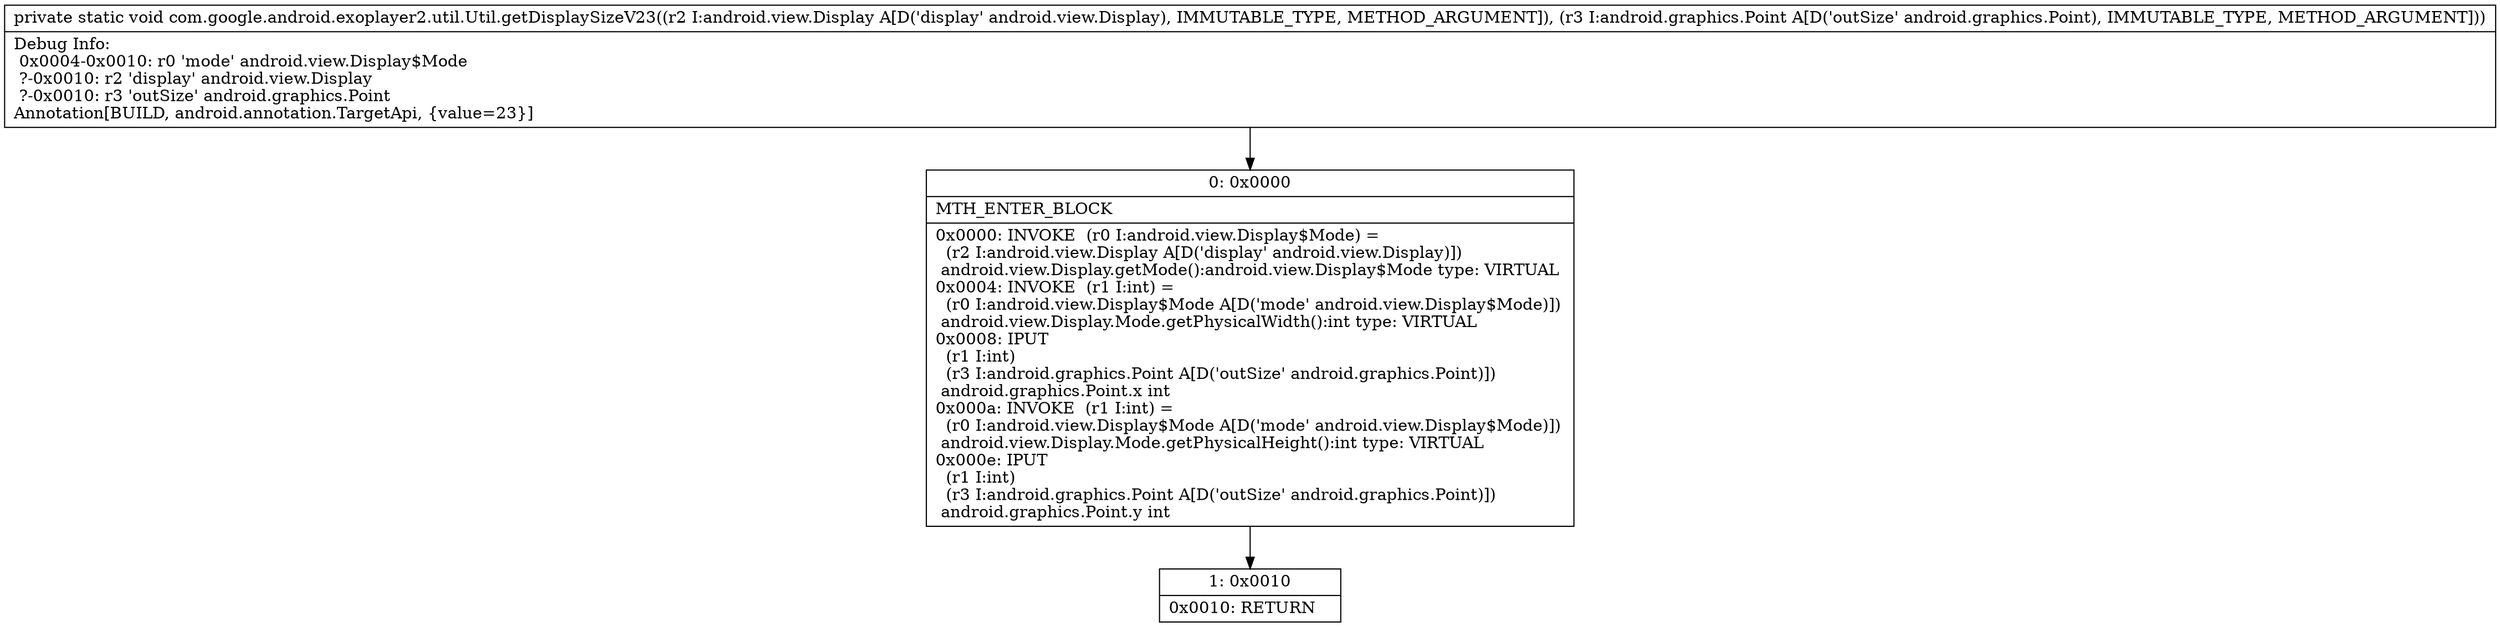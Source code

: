 digraph "CFG forcom.google.android.exoplayer2.util.Util.getDisplaySizeV23(Landroid\/view\/Display;Landroid\/graphics\/Point;)V" {
Node_0 [shape=record,label="{0\:\ 0x0000|MTH_ENTER_BLOCK\l|0x0000: INVOKE  (r0 I:android.view.Display$Mode) = \l  (r2 I:android.view.Display A[D('display' android.view.Display)])\l android.view.Display.getMode():android.view.Display$Mode type: VIRTUAL \l0x0004: INVOKE  (r1 I:int) = \l  (r0 I:android.view.Display$Mode A[D('mode' android.view.Display$Mode)])\l android.view.Display.Mode.getPhysicalWidth():int type: VIRTUAL \l0x0008: IPUT  \l  (r1 I:int)\l  (r3 I:android.graphics.Point A[D('outSize' android.graphics.Point)])\l android.graphics.Point.x int \l0x000a: INVOKE  (r1 I:int) = \l  (r0 I:android.view.Display$Mode A[D('mode' android.view.Display$Mode)])\l android.view.Display.Mode.getPhysicalHeight():int type: VIRTUAL \l0x000e: IPUT  \l  (r1 I:int)\l  (r3 I:android.graphics.Point A[D('outSize' android.graphics.Point)])\l android.graphics.Point.y int \l}"];
Node_1 [shape=record,label="{1\:\ 0x0010|0x0010: RETURN   \l}"];
MethodNode[shape=record,label="{private static void com.google.android.exoplayer2.util.Util.getDisplaySizeV23((r2 I:android.view.Display A[D('display' android.view.Display), IMMUTABLE_TYPE, METHOD_ARGUMENT]), (r3 I:android.graphics.Point A[D('outSize' android.graphics.Point), IMMUTABLE_TYPE, METHOD_ARGUMENT]))  | Debug Info:\l  0x0004\-0x0010: r0 'mode' android.view.Display$Mode\l  ?\-0x0010: r2 'display' android.view.Display\l  ?\-0x0010: r3 'outSize' android.graphics.Point\lAnnotation[BUILD, android.annotation.TargetApi, \{value=23\}]\l}"];
MethodNode -> Node_0;
Node_0 -> Node_1;
}

